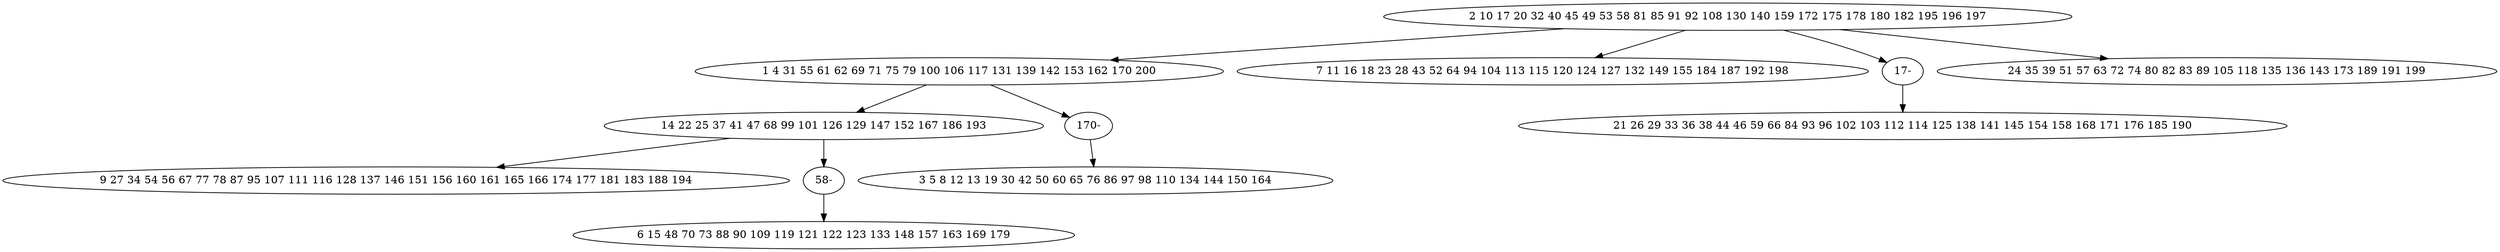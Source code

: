 digraph true_tree {
	"0" -> "1"
	"0" -> "2"
	"0" -> "10"
	"1" -> "4"
	"1" -> "9"
	"4" -> "6"
	"0" -> "7"
	"4" -> "11"
	"9" -> "5"
	"10" -> "3"
	"11" -> "8"
	"0" [label="2 10 17 20 32 40 45 49 53 58 81 85 91 92 108 130 140 159 172 175 178 180 182 195 196 197"];
	"1" [label="1 4 31 55 61 62 69 71 75 79 100 106 117 131 139 142 153 162 170 200"];
	"2" [label="7 11 16 18 23 28 43 52 64 94 104 113 115 120 124 127 132 149 155 184 187 192 198"];
	"3" [label="21 26 29 33 36 38 44 46 59 66 84 93 96 102 103 112 114 125 138 141 145 154 158 168 171 176 185 190"];
	"4" [label="14 22 25 37 41 47 68 99 101 126 129 147 152 167 186 193"];
	"5" [label="3 5 8 12 13 19 30 42 50 60 65 76 86 97 98 110 134 144 150 164"];
	"6" [label="9 27 34 54 56 67 77 78 87 95 107 111 116 128 137 146 151 156 160 161 165 166 174 177 181 183 188 194"];
	"7" [label="24 35 39 51 57 63 72 74 80 82 83 89 105 118 135 136 143 173 189 191 199"];
	"8" [label="6 15 48 70 73 88 90 109 119 121 122 123 133 148 157 163 169 179"];
	"9" [label="170-"];
	"10" [label="17-"];
	"11" [label="58-"];
}
